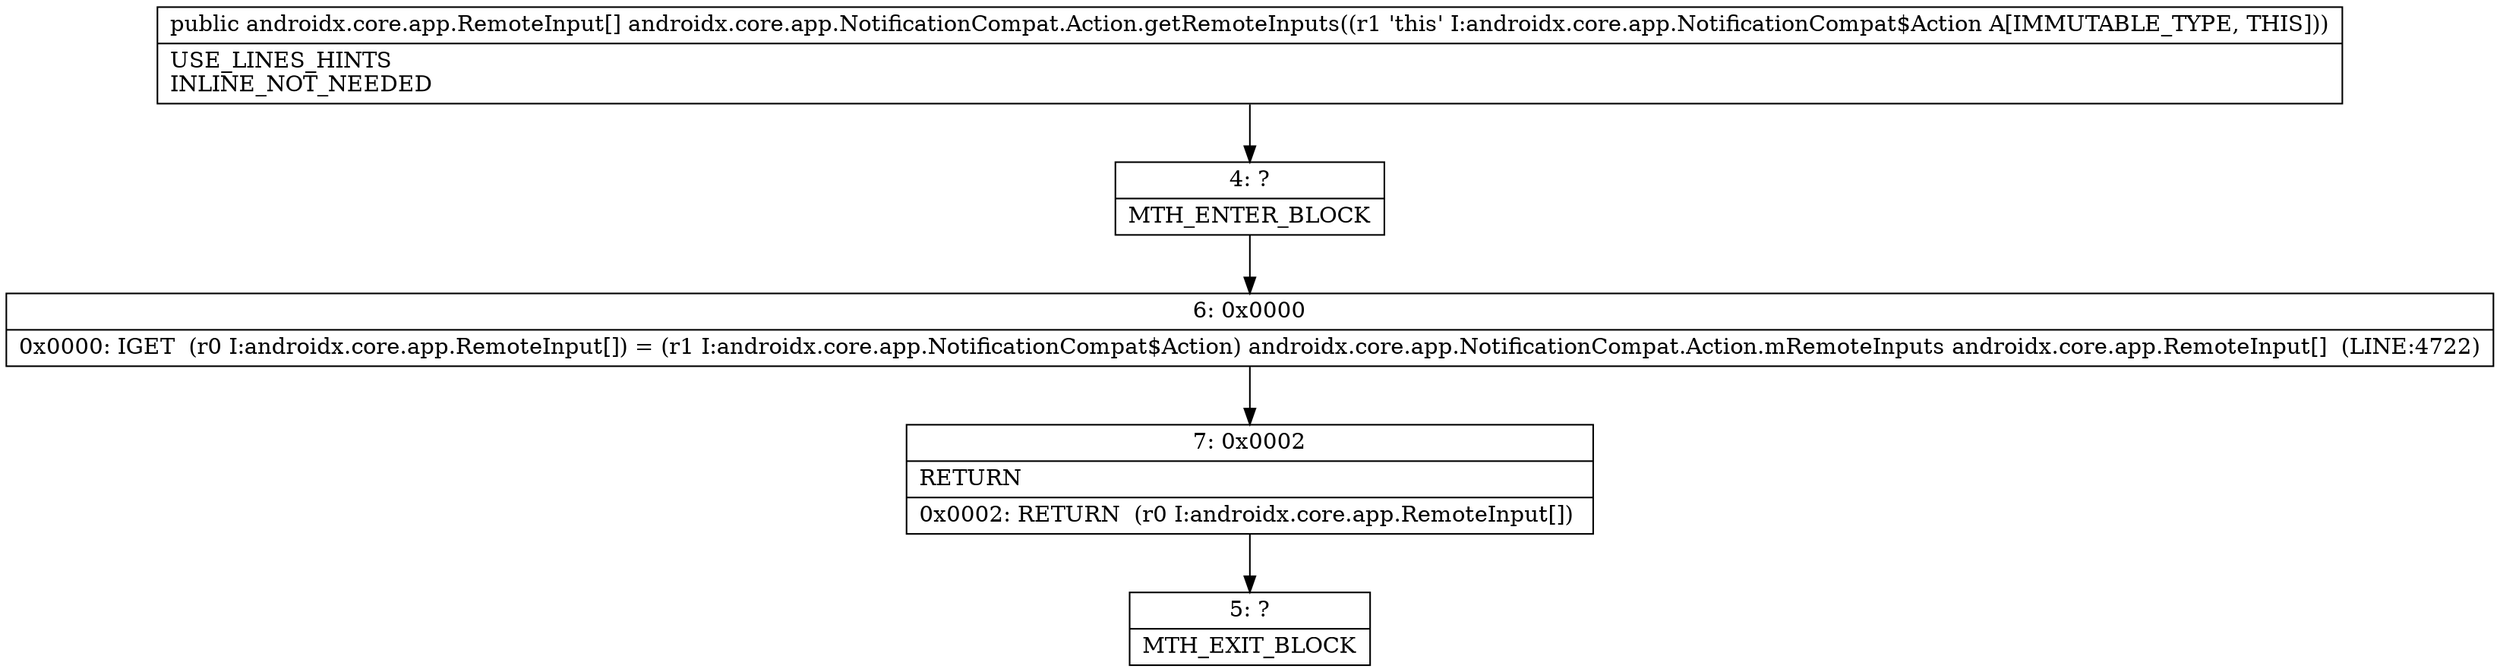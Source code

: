 digraph "CFG forandroidx.core.app.NotificationCompat.Action.getRemoteInputs()[Landroidx\/core\/app\/RemoteInput;" {
Node_4 [shape=record,label="{4\:\ ?|MTH_ENTER_BLOCK\l}"];
Node_6 [shape=record,label="{6\:\ 0x0000|0x0000: IGET  (r0 I:androidx.core.app.RemoteInput[]) = (r1 I:androidx.core.app.NotificationCompat$Action) androidx.core.app.NotificationCompat.Action.mRemoteInputs androidx.core.app.RemoteInput[]  (LINE:4722)\l}"];
Node_7 [shape=record,label="{7\:\ 0x0002|RETURN\l|0x0002: RETURN  (r0 I:androidx.core.app.RemoteInput[]) \l}"];
Node_5 [shape=record,label="{5\:\ ?|MTH_EXIT_BLOCK\l}"];
MethodNode[shape=record,label="{public androidx.core.app.RemoteInput[] androidx.core.app.NotificationCompat.Action.getRemoteInputs((r1 'this' I:androidx.core.app.NotificationCompat$Action A[IMMUTABLE_TYPE, THIS]))  | USE_LINES_HINTS\lINLINE_NOT_NEEDED\l}"];
MethodNode -> Node_4;Node_4 -> Node_6;
Node_6 -> Node_7;
Node_7 -> Node_5;
}

